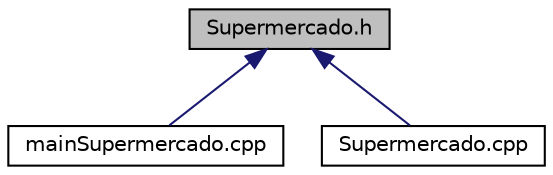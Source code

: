 digraph "Supermercado.h"
{
  edge [fontname="Helvetica",fontsize="10",labelfontname="Helvetica",labelfontsize="10"];
  node [fontname="Helvetica",fontsize="10",shape=record];
  Node1 [label="Supermercado.h",height=0.2,width=0.4,color="black", fillcolor="grey75", style="filled" fontcolor="black"];
  Node1 -> Node2 [dir="back",color="midnightblue",fontsize="10",style="solid"];
  Node2 [label="mainSupermercado.cpp",height=0.2,width=0.4,color="black", fillcolor="white", style="filled",URL="$a00015.html"];
  Node1 -> Node3 [dir="back",color="midnightblue",fontsize="10",style="solid"];
  Node3 [label="Supermercado.cpp",height=0.2,width=0.4,color="black", fillcolor="white", style="filled",URL="$a00018.html"];
}
